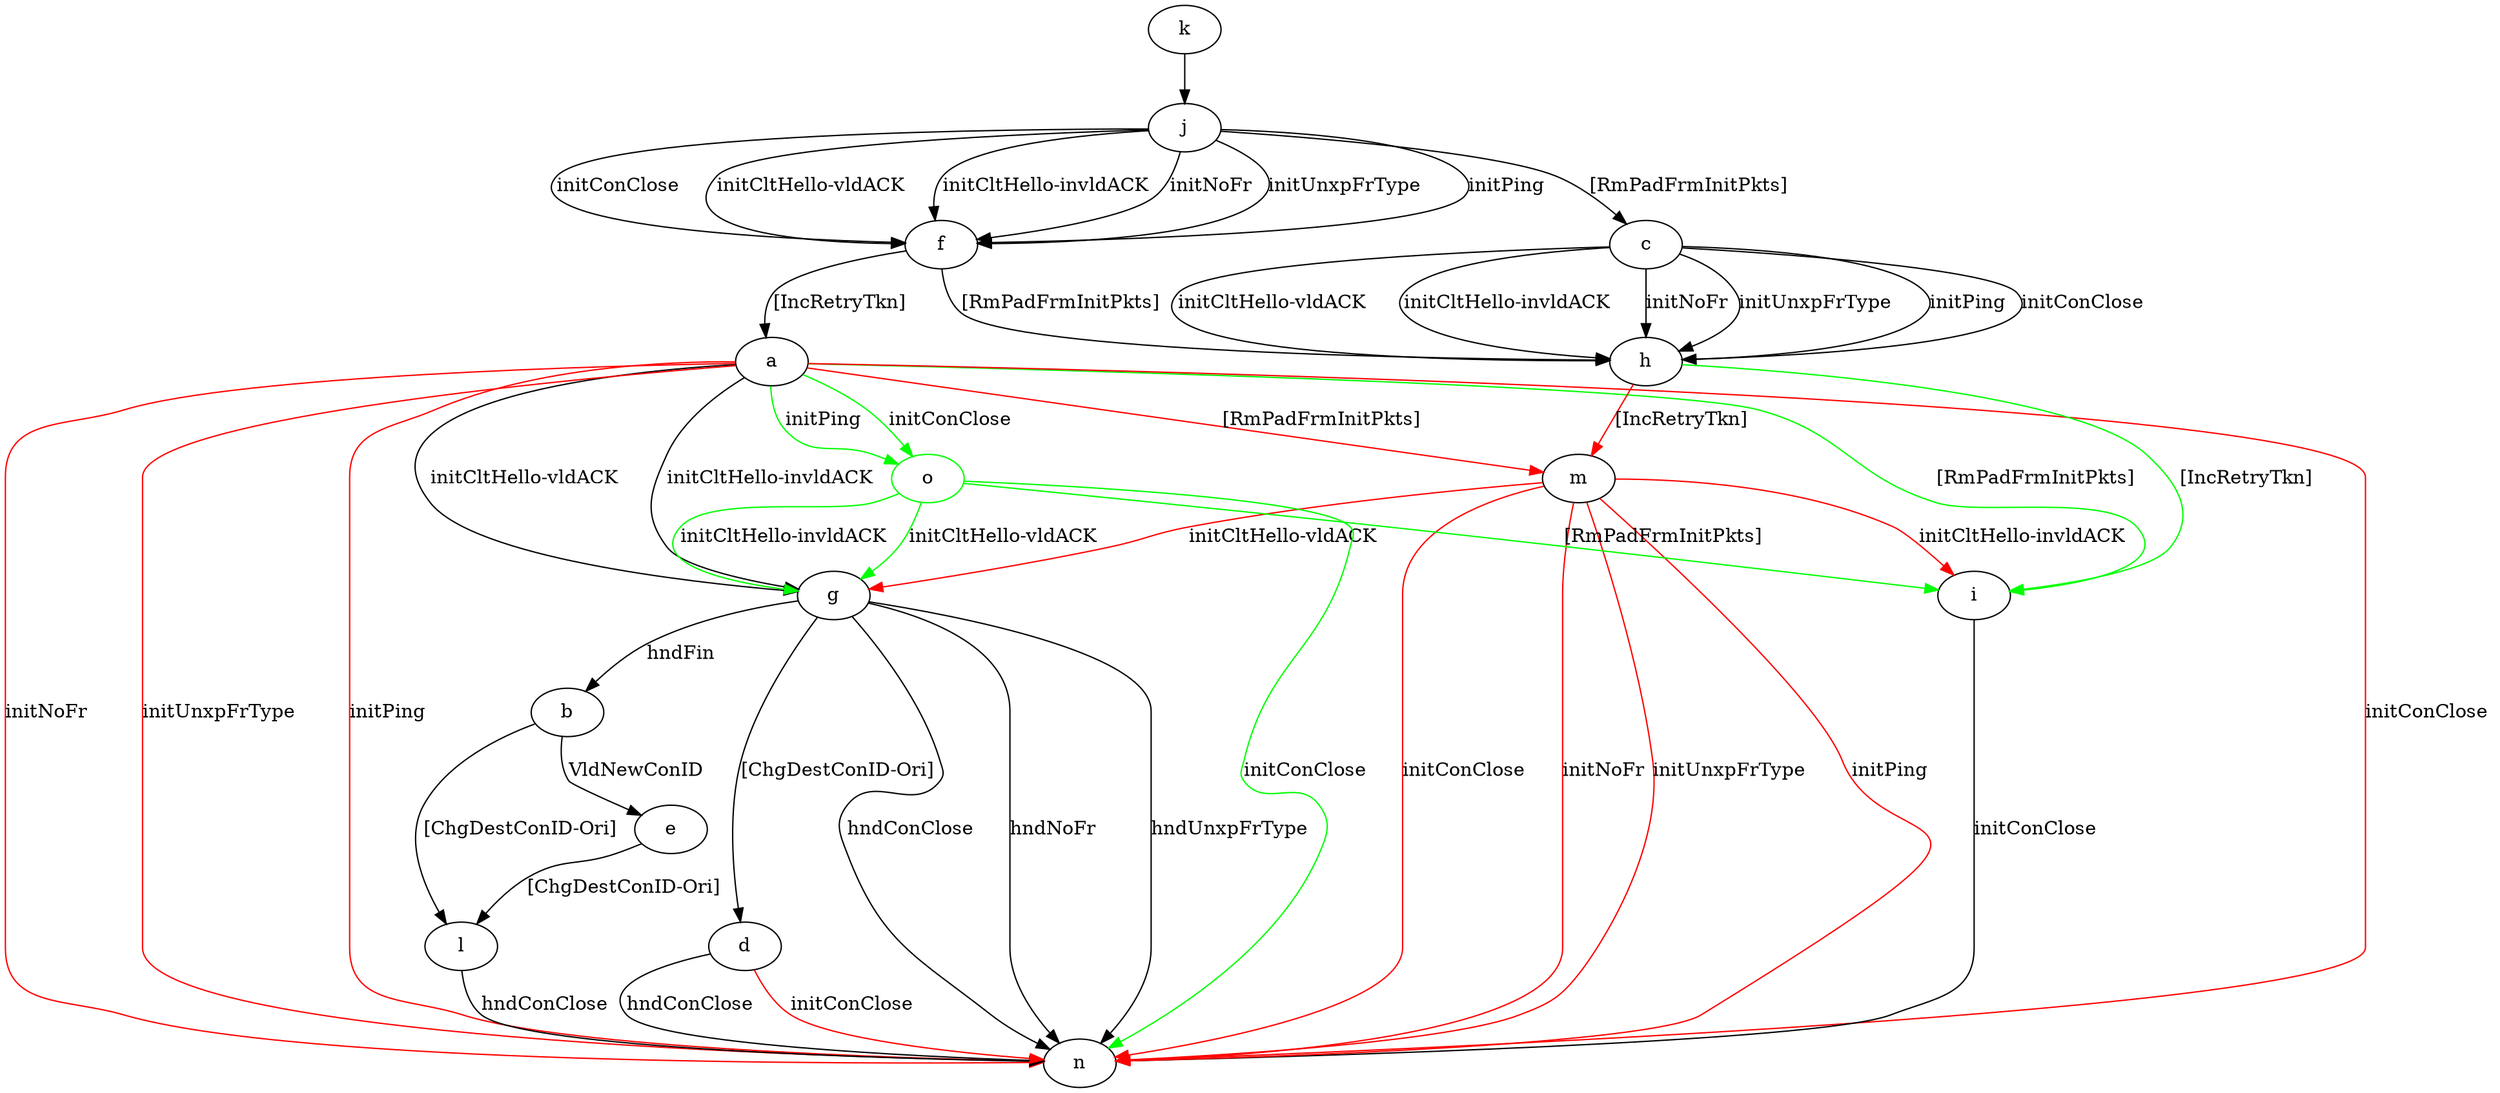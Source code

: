 digraph "" {
	a -> g	[key=0,
		label="initCltHello-vldACK "];
	a -> g	[key=1,
		label="initCltHello-invldACK "];
	a -> i	[key=0,
		color=green,
		label="[RmPadFrmInitPkts] "];
	a -> m	[key=0,
		color=red,
		label="[RmPadFrmInitPkts] "];
	a -> n	[key=0,
		color=red,
		label="initPing "];
	a -> n	[key=1,
		color=red,
		label="initConClose "];
	a -> n	[key=2,
		color=red,
		label="initNoFr "];
	a -> n	[key=3,
		color=red,
		label="initUnxpFrType "];
	o	[color=green];
	a -> o	[key=0,
		color=green,
		label="initPing "];
	a -> o	[key=1,
		color=green,
		label="initConClose "];
	b -> e	[key=0,
		label="VldNewConID "];
	b -> l	[key=0,
		label="[ChgDestConID-Ori] "];
	c -> h	[key=0,
		label="initPing "];
	c -> h	[key=1,
		label="initConClose "];
	c -> h	[key=2,
		label="initCltHello-vldACK "];
	c -> h	[key=3,
		label="initCltHello-invldACK "];
	c -> h	[key=4,
		label="initNoFr "];
	c -> h	[key=5,
		label="initUnxpFrType "];
	d -> n	[key=0,
		label="hndConClose "];
	d -> n	[key=1,
		color=red,
		label="initConClose "];
	e -> l	[key=0,
		label="[ChgDestConID-Ori] "];
	f -> a	[key=0,
		label="[IncRetryTkn] "];
	f -> h	[key=0,
		label="[RmPadFrmInitPkts] "];
	g -> b	[key=0,
		label="hndFin "];
	g -> d	[key=0,
		label="[ChgDestConID-Ori] "];
	g -> n	[key=0,
		label="hndConClose "];
	g -> n	[key=1,
		label="hndNoFr "];
	g -> n	[key=2,
		label="hndUnxpFrType "];
	h -> i	[key=0,
		color=green,
		label="[IncRetryTkn] "];
	h -> m	[key=0,
		color=red,
		label="[IncRetryTkn] "];
	i -> n	[key=0,
		label="initConClose "];
	j -> c	[key=0,
		label="[RmPadFrmInitPkts] "];
	j -> f	[key=0,
		label="initPing "];
	j -> f	[key=1,
		label="initConClose "];
	j -> f	[key=2,
		label="initCltHello-vldACK "];
	j -> f	[key=3,
		label="initCltHello-invldACK "];
	j -> f	[key=4,
		label="initNoFr "];
	j -> f	[key=5,
		label="initUnxpFrType "];
	k -> j	[key=0];
	l -> n	[key=0,
		label="hndConClose "];
	m -> g	[key=0,
		color=red,
		label="initCltHello-vldACK "];
	m -> i	[key=0,
		color=red,
		label="initCltHello-invldACK "];
	m -> n	[key=0,
		color=red,
		label="initPing "];
	m -> n	[key=1,
		color=red,
		label="initConClose "];
	m -> n	[key=2,
		color=red,
		label="initNoFr "];
	m -> n	[key=3,
		color=red,
		label="initUnxpFrType "];
	o -> g	[key=0,
		color=green,
		label="initCltHello-vldACK "];
	o -> g	[key=1,
		color=green,
		label="initCltHello-invldACK "];
	o -> i	[key=0,
		color=green,
		label="[RmPadFrmInitPkts] "];
	o -> n	[key=0,
		color=green,
		label="initConClose "];
}
